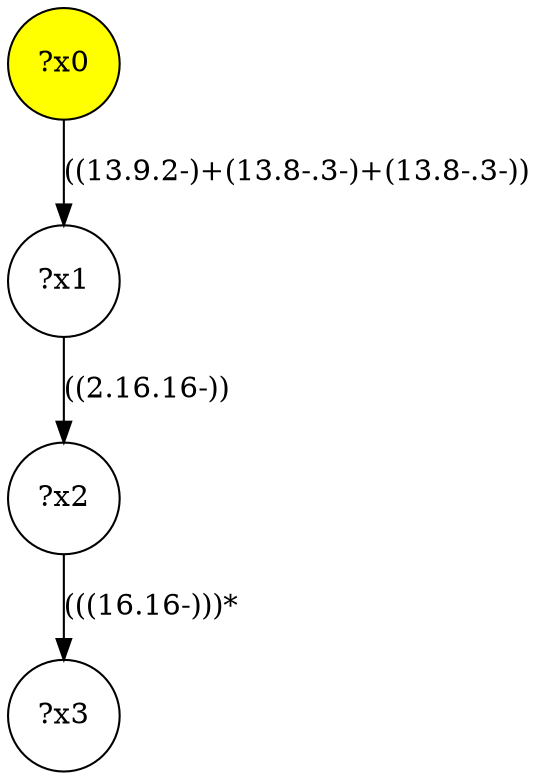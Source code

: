 digraph g {
	x0 [fillcolor="yellow", style="filled," shape=circle, label="?x0"];
	x1 [shape=circle, label="?x1"];
	x0 -> x1 [label="((13.9.2-)+(13.8-.3-)+(13.8-.3-))"];
	x2 [shape=circle, label="?x2"];
	x1 -> x2 [label="((2.16.16-))"];
	x3 [shape=circle, label="?x3"];
	x2 -> x3 [label="(((16.16-)))*"];
}
